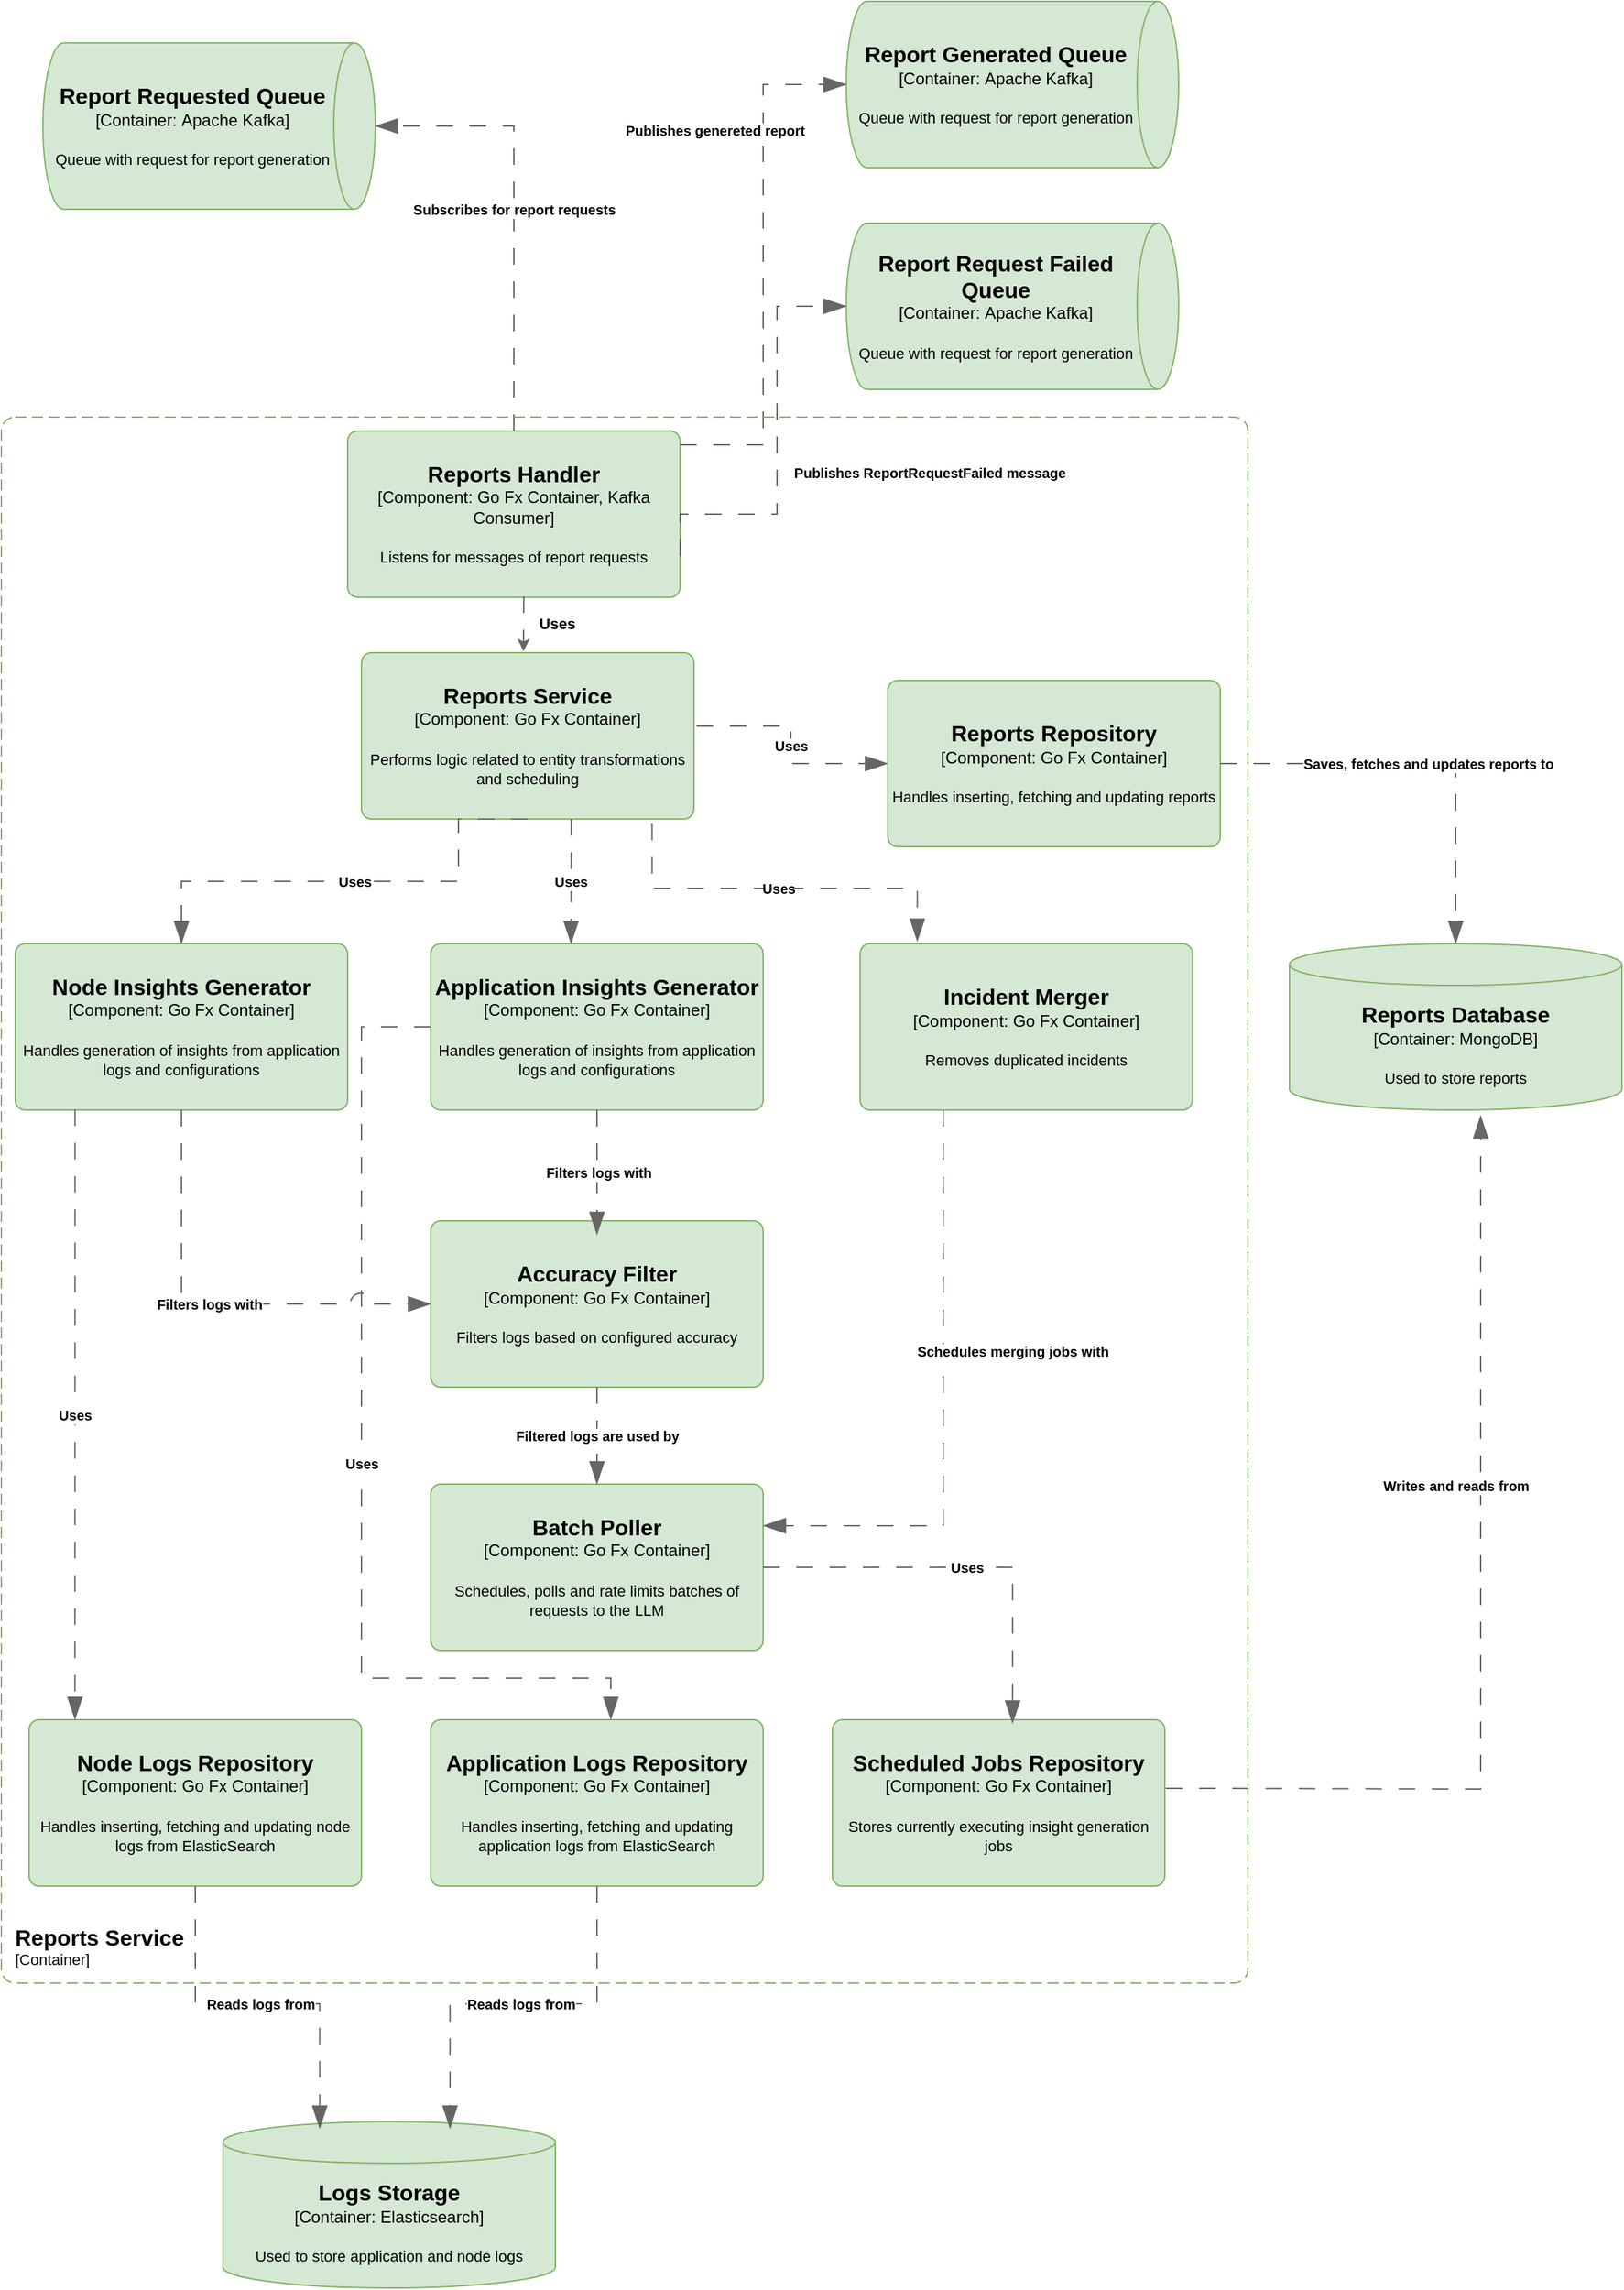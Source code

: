 <mxfile version="24.9.3">
  <diagram name="Strona-1" id="VJrYIUewzFAKzoS3vrFh">
    <mxGraphModel dx="1863" dy="1873" grid="0" gridSize="10" guides="1" tooltips="1" connect="1" arrows="1" fold="1" page="1" pageScale="1" pageWidth="2339" pageHeight="3300" math="0" shadow="0">
      <root>
        <mxCell id="0" />
        <mxCell id="1" parent="0" />
        <object placeholders="1" c4Name="Reports Handler" c4Type="Component" c4Technology="Go Fx Container, Kafka Consumer" c4Description="Listens for messages of report requests" label="&lt;font style=&quot;font-size: 16px&quot;&gt;&lt;b&gt;%c4Name%&lt;/b&gt;&lt;/font&gt;&lt;div&gt;[%c4Type%: %c4Technology%]&lt;/div&gt;&lt;br&gt;&lt;div&gt;&lt;font style=&quot;font-size: 11px&quot;&gt;%c4Description%&lt;/font&gt;&lt;/div&gt;" id="EYxnrFi_tyVWAvCyeVDl-1">
          <mxCell style="rounded=1;whiteSpace=wrap;html=1;labelBackgroundColor=none;fillColor=#d5e8d4;align=center;arcSize=6;strokeColor=#82b366;metaEdit=1;resizable=0;points=[[0.25,0,0],[0.5,0,0],[0.75,0,0],[1,0.25,0],[1,0.5,0],[1,0.75,0],[0.75,1,0],[0.5,1,0],[0.25,1,0],[0,0.75,0],[0,0.5,0],[0,0.25,0]];fontColor=default;" parent="1" vertex="1">
            <mxGeometry x="260" y="450" width="240" height="120" as="geometry" />
          </mxCell>
        </object>
        <object placeholders="1" c4Name="Reports Service" c4Type="Component" c4Technology="Go Fx Container" c4Description="Performs logic related to entity transformations and scheduling" label="&lt;font style=&quot;font-size: 16px&quot;&gt;&lt;b&gt;%c4Name%&lt;/b&gt;&lt;/font&gt;&lt;div&gt;[%c4Type%: %c4Technology%]&lt;/div&gt;&lt;br&gt;&lt;div&gt;&lt;font style=&quot;font-size: 11px&quot;&gt;%c4Description%&lt;/font&gt;&lt;/div&gt;" id="EYxnrFi_tyVWAvCyeVDl-2">
          <mxCell style="rounded=1;whiteSpace=wrap;html=1;labelBackgroundColor=none;fillColor=#d5e8d4;align=center;arcSize=6;strokeColor=#82b366;metaEdit=1;resizable=0;points=[[0.25,0,0],[0.5,0,0],[0.75,0,0],[1,0.25,0],[1,0.5,0],[1,0.75,0],[0.75,1,0],[0.5,1,0],[0.25,1,0],[0,0.75,0],[0,0.5,0],[0,0.25,0]];fontColor=default;" parent="1" vertex="1">
            <mxGeometry x="270" y="610" width="240" height="120" as="geometry" />
          </mxCell>
        </object>
        <object placeholders="1" c4Name="Application Logs Repository" c4Type="Component" c4Technology="Go Fx Container" c4Description="Handles inserting, fetching and updating application logs from ElasticSearch" label="&lt;font style=&quot;font-size: 16px&quot;&gt;&lt;b&gt;%c4Name%&lt;/b&gt;&lt;/font&gt;&lt;div&gt;[%c4Type%: %c4Technology%]&lt;/div&gt;&lt;br&gt;&lt;div&gt;&lt;font style=&quot;font-size: 11px&quot;&gt;%c4Description%&lt;/font&gt;&lt;/div&gt;" id="EYxnrFi_tyVWAvCyeVDl-4">
          <mxCell style="rounded=1;whiteSpace=wrap;html=1;labelBackgroundColor=none;fillColor=#d5e8d4;align=center;arcSize=6;strokeColor=#82b366;metaEdit=1;resizable=0;points=[[0.25,0,0],[0.5,0,0],[0.75,0,0],[1,0.25,0],[1,0.5,0],[1,0.75,0],[0.75,1,0],[0.5,1,0],[0.25,1,0],[0,0.75,0],[0,0.5,0],[0,0.25,0]];fontColor=default;" parent="1" vertex="1">
            <mxGeometry x="320" y="1380" width="240" height="120" as="geometry" />
          </mxCell>
        </object>
        <object placeholders="1" c4Name="Node Logs Repository" c4Type="Component" c4Technology="Go Fx Container" c4Description="Handles inserting, fetching and updating node logs from ElasticSearch" label="&lt;font style=&quot;font-size: 16px&quot;&gt;&lt;b&gt;%c4Name%&lt;/b&gt;&lt;/font&gt;&lt;div&gt;[%c4Type%: %c4Technology%]&lt;/div&gt;&lt;br&gt;&lt;div&gt;&lt;font style=&quot;font-size: 11px&quot;&gt;%c4Description%&lt;/font&gt;&lt;/div&gt;" id="EYxnrFi_tyVWAvCyeVDl-5">
          <mxCell style="rounded=1;whiteSpace=wrap;html=1;labelBackgroundColor=none;fillColor=#d5e8d4;align=center;arcSize=6;strokeColor=#82b366;metaEdit=1;resizable=0;points=[[0.25,0,0],[0.5,0,0],[0.75,0,0],[1,0.25,0],[1,0.5,0],[1,0.75,0],[0.75,1,0],[0.5,1,0],[0.25,1,0],[0,0.75,0],[0,0.5,0],[0,0.25,0]];fontColor=default;" parent="1" vertex="1">
            <mxGeometry x="30" y="1380" width="240" height="120" as="geometry" />
          </mxCell>
        </object>
        <object placeholders="1" c4Name="Reports Repository" c4Type="Component" c4Technology="Go Fx Container" c4Description="Handles inserting, fetching and updating reports" label="&lt;font style=&quot;font-size: 16px&quot;&gt;&lt;b&gt;%c4Name%&lt;/b&gt;&lt;/font&gt;&lt;div&gt;[%c4Type%: %c4Technology%]&lt;/div&gt;&lt;br&gt;&lt;div&gt;&lt;font style=&quot;font-size: 11px&quot;&gt;%c4Description%&lt;/font&gt;&lt;/div&gt;" id="EYxnrFi_tyVWAvCyeVDl-6">
          <mxCell style="rounded=1;whiteSpace=wrap;html=1;labelBackgroundColor=none;fillColor=#d5e8d4;align=center;arcSize=6;strokeColor=#82b366;metaEdit=1;resizable=0;points=[[0.25,0,0],[0.5,0,0],[0.75,0,0],[1,0.25,0],[1,0.5,0],[1,0.75,0],[0.75,1,0],[0.5,1,0],[0.25,1,0],[0,0.75,0],[0,0.5,0],[0,0.25,0]];fontColor=default;" parent="1" vertex="1">
            <mxGeometry x="650" y="630" width="240" height="120" as="geometry" />
          </mxCell>
        </object>
        <object placeholders="1" c4Name="Application Insights Generator" c4Type="Component" c4Technology="Go Fx Container" c4Description="Handles generation of insights from application logs and configurations " label="&lt;font style=&quot;font-size: 16px&quot;&gt;&lt;b&gt;%c4Name%&lt;/b&gt;&lt;/font&gt;&lt;div&gt;[%c4Type%: %c4Technology%]&lt;/div&gt;&lt;br&gt;&lt;div&gt;&lt;font style=&quot;font-size: 11px&quot;&gt;%c4Description%&lt;/font&gt;&lt;/div&gt;" id="EYxnrFi_tyVWAvCyeVDl-7">
          <mxCell style="rounded=1;whiteSpace=wrap;html=1;labelBackgroundColor=none;fillColor=#d5e8d4;align=center;arcSize=6;strokeColor=#82b366;metaEdit=1;resizable=0;points=[[0.25,0,0],[0.5,0,0],[0.75,0,0],[1,0.25,0],[1,0.5,0],[1,0.75,0],[0.75,1,0],[0.5,1,0],[0.25,1,0],[0,0.75,0],[0,0.5,0],[0,0.25,0]];fontColor=default;" parent="1" vertex="1">
            <mxGeometry x="320" y="820" width="240" height="120" as="geometry" />
          </mxCell>
        </object>
        <object placeholders="1" c4Name="Node Insights Generator" c4Type="Component" c4Technology="Go Fx Container" c4Description="Handles generation of insights from application logs and configurations " label="&lt;font style=&quot;font-size: 16px&quot;&gt;&lt;b&gt;%c4Name%&lt;/b&gt;&lt;/font&gt;&lt;div&gt;[%c4Type%: %c4Technology%]&lt;/div&gt;&lt;br&gt;&lt;div&gt;&lt;font style=&quot;font-size: 11px&quot;&gt;%c4Description%&lt;/font&gt;&lt;/div&gt;" id="EYxnrFi_tyVWAvCyeVDl-8">
          <mxCell style="rounded=1;whiteSpace=wrap;html=1;labelBackgroundColor=none;fillColor=#d5e8d4;align=center;arcSize=6;strokeColor=#82b366;metaEdit=1;resizable=0;points=[[0.25,0,0],[0.5,0,0],[0.75,0,0],[1,0.25,0],[1,0.5,0],[1,0.75,0],[0.75,1,0],[0.5,1,0],[0.25,1,0],[0,0.75,0],[0,0.5,0],[0,0.25,0]];fontColor=default;" parent="1" vertex="1">
            <mxGeometry x="20" y="820" width="240" height="120" as="geometry" />
          </mxCell>
        </object>
        <object placeholders="1" c4Name="Incident Merger" c4Type="Component" c4Technology="Go Fx Container" c4Description="Removes duplicated incidents" label="&lt;font style=&quot;font-size: 16px&quot;&gt;&lt;b&gt;%c4Name%&lt;/b&gt;&lt;/font&gt;&lt;div&gt;[%c4Type%: %c4Technology%]&lt;/div&gt;&lt;br&gt;&lt;div&gt;&lt;font style=&quot;font-size: 11px&quot;&gt;%c4Description%&lt;/font&gt;&lt;/div&gt;" id="EYxnrFi_tyVWAvCyeVDl-9">
          <mxCell style="rounded=1;whiteSpace=wrap;html=1;labelBackgroundColor=none;fillColor=#d5e8d4;align=center;arcSize=6;strokeColor=#82b366;metaEdit=1;resizable=0;points=[[0.25,0,0],[0.5,0,0],[0.75,0,0],[1,0.25,0],[1,0.5,0],[1,0.75,0],[0.75,1,0],[0.5,1,0],[0.25,1,0],[0,0.75,0],[0,0.5,0],[0,0.25,0]];fontColor=default;" parent="1" vertex="1">
            <mxGeometry x="630" y="820" width="240" height="120" as="geometry" />
          </mxCell>
        </object>
        <object placeholders="1" c4Name="Batch Poller" c4Type="Component" c4Technology="Go Fx Container" c4Description="Schedules, polls and rate limits batches of requests to the LLM" label="&lt;font style=&quot;font-size: 16px&quot;&gt;&lt;b&gt;%c4Name%&lt;/b&gt;&lt;/font&gt;&lt;div&gt;[%c4Type%: %c4Technology%]&lt;/div&gt;&lt;br&gt;&lt;div&gt;&lt;font style=&quot;font-size: 11px&quot;&gt;%c4Description%&lt;/font&gt;&lt;/div&gt;" id="EYxnrFi_tyVWAvCyeVDl-10">
          <mxCell style="rounded=1;whiteSpace=wrap;html=1;labelBackgroundColor=none;fillColor=#d5e8d4;align=center;arcSize=6;strokeColor=#82b366;metaEdit=1;resizable=0;points=[[0.25,0,0],[0.5,0,0],[0.75,0,0],[1,0.25,0],[1,0.5,0],[1,0.75,0],[0.75,1,0],[0.5,1,0],[0.25,1,0],[0,0.75,0],[0,0.5,0],[0,0.25,0]];fontColor=default;" parent="1" vertex="1">
            <mxGeometry x="320" y="1210" width="240" height="120" as="geometry" />
          </mxCell>
        </object>
        <object placeholders="1" c4Name="Scheduled Jobs Repository" c4Type="Component" c4Technology="Go Fx Container" c4Description="Stores currently executing insight generation jobs" label="&lt;font style=&quot;font-size: 16px&quot;&gt;&lt;b&gt;%c4Name%&lt;/b&gt;&lt;/font&gt;&lt;div&gt;[%c4Type%: %c4Technology%]&lt;/div&gt;&lt;br&gt;&lt;div&gt;&lt;font style=&quot;font-size: 11px&quot;&gt;%c4Description%&lt;/font&gt;&lt;/div&gt;" id="EYxnrFi_tyVWAvCyeVDl-11">
          <mxCell style="rounded=1;whiteSpace=wrap;html=1;labelBackgroundColor=none;fillColor=#d5e8d4;align=center;arcSize=6;strokeColor=#82b366;metaEdit=1;resizable=0;points=[[0.25,0,0],[0.5,0,0],[0.75,0,0],[1,0.25,0],[1,0.5,0],[1,0.75,0],[0.75,1,0],[0.5,1,0],[0.25,1,0],[0,0.75,0],[0,0.5,0],[0,0.25,0]];fontColor=default;" parent="1" vertex="1">
            <mxGeometry x="610" y="1380" width="240" height="120" as="geometry" />
          </mxCell>
        </object>
        <object placeholders="1" c4Name="Report Requested Queue" c4Type="Container" c4Technology="Apache Kafka" c4Description="Queue with request for report generation" label="&lt;font style=&quot;font-size: 16px&quot;&gt;&lt;b&gt;%c4Name%&lt;/b&gt;&lt;/font&gt;&lt;div&gt;[%c4Type%:&amp;nbsp;%c4Technology%]&lt;/div&gt;&lt;br&gt;&lt;div&gt;&lt;font style=&quot;font-size: 11px&quot;&gt;&lt;font&gt;%c4Description%&lt;/font&gt;&lt;/font&gt;&lt;/div&gt;" id="EYxnrFi_tyVWAvCyeVDl-12">
          <mxCell style="shape=cylinder3;size=15;direction=south;whiteSpace=wrap;html=1;boundedLbl=1;rounded=0;labelBackgroundColor=none;fillColor=#d5e8d4;fontSize=12;align=center;strokeColor=#82b366;metaEdit=1;points=[[0.5,0,0],[1,0.25,0],[1,0.5,0],[1,0.75,0],[0.5,1,0],[0,0.75,0],[0,0.5,0],[0,0.25,0]];resizable=0;fontColor=default;" parent="1" vertex="1">
            <mxGeometry x="40" y="170" width="240" height="120" as="geometry" />
          </mxCell>
        </object>
        <object placeholders="1" c4Name="Report Generated Queue" c4Type="Container" c4Technology="Apache Kafka" c4Description="Queue with request for report generation" label="&lt;font style=&quot;font-size: 16px&quot;&gt;&lt;b&gt;%c4Name%&lt;/b&gt;&lt;/font&gt;&lt;div&gt;[%c4Type%:&amp;nbsp;%c4Technology%]&lt;/div&gt;&lt;br&gt;&lt;div&gt;&lt;font style=&quot;font-size: 11px&quot;&gt;&lt;font&gt;%c4Description%&lt;/font&gt;&lt;/font&gt;&lt;/div&gt;" id="EYxnrFi_tyVWAvCyeVDl-13">
          <mxCell style="shape=cylinder3;size=15;direction=south;whiteSpace=wrap;html=1;boundedLbl=1;rounded=0;labelBackgroundColor=none;fillColor=#d5e8d4;fontSize=12;align=center;strokeColor=#82b366;metaEdit=1;points=[[0.5,0,0],[1,0.25,0],[1,0.5,0],[1,0.75,0],[0.5,1,0],[0,0.75,0],[0,0.5,0],[0,0.25,0]];resizable=0;fontColor=default;" parent="1" vertex="1">
            <mxGeometry x="620" y="140" width="240" height="120" as="geometry" />
          </mxCell>
        </object>
        <object placeholders="1" c4Name="Report Request Failed Queue" c4Type="Container" c4Technology="Apache Kafka" c4Description="Queue with request for report generation" label="&lt;font style=&quot;font-size: 16px&quot;&gt;&lt;b&gt;%c4Name%&lt;/b&gt;&lt;/font&gt;&lt;div&gt;[%c4Type%:&amp;nbsp;%c4Technology%]&lt;/div&gt;&lt;br&gt;&lt;div&gt;&lt;font style=&quot;font-size: 11px&quot;&gt;&lt;font&gt;%c4Description%&lt;/font&gt;&lt;/font&gt;&lt;/div&gt;" id="EYxnrFi_tyVWAvCyeVDl-14">
          <mxCell style="shape=cylinder3;size=15;direction=south;whiteSpace=wrap;html=1;boundedLbl=1;rounded=0;labelBackgroundColor=none;fillColor=#d5e8d4;fontSize=12;align=center;strokeColor=#82b366;metaEdit=1;points=[[0.5,0,0],[1,0.25,0],[1,0.5,0],[1,0.75,0],[0.5,1,0],[0,0.75,0],[0,0.5,0],[0,0.25,0]];resizable=0;fontColor=default;" parent="1" vertex="1">
            <mxGeometry x="620" y="300" width="240" height="120" as="geometry" />
          </mxCell>
        </object>
        <object placeholders="1" c4Type="Relationship" c4Description="Subscribes for report requests" label="&lt;div style=&quot;text-align: left&quot;&gt;&lt;div style=&quot;text-align: center&quot;&gt;&lt;b&gt;%c4Description%&lt;/b&gt;&lt;/div&gt;&lt;/div&gt;" id="EYxnrFi_tyVWAvCyeVDl-17">
          <mxCell style="endArrow=blockThin;html=1;fontSize=10;fontColor=default;strokeWidth=1;endFill=1;strokeColor=#666666;elbow=vertical;metaEdit=1;endSize=14;startSize=14;jumpStyle=arc;jumpSize=16;rounded=0;edgeStyle=orthogonalEdgeStyle;entryX=0.5;entryY=0;entryDx=0;entryDy=0;entryPerimeter=0;exitX=0.5;exitY=0;exitDx=0;exitDy=0;exitPerimeter=0;fillColor=#f5f5f5;dashed=1;dashPattern=12 12;" parent="1" source="EYxnrFi_tyVWAvCyeVDl-1" target="EYxnrFi_tyVWAvCyeVDl-12" edge="1">
            <mxGeometry width="240" relative="1" as="geometry">
              <mxPoint x="360" y="490" as="sourcePoint" />
              <mxPoint x="600" y="490" as="targetPoint" />
            </mxGeometry>
          </mxCell>
        </object>
        <object placeholders="1" c4Type="Relationship" c4Description="Publishes genereted report" label="&lt;div style=&quot;text-align: left&quot;&gt;&lt;div style=&quot;text-align: center&quot;&gt;&lt;b&gt;%c4Description%&lt;/b&gt;&lt;/div&gt;&lt;/div&gt;" id="EYxnrFi_tyVWAvCyeVDl-18">
          <mxCell style="endArrow=blockThin;html=1;fontSize=10;fontColor=default;strokeWidth=1;endFill=1;strokeColor=#666666;elbow=vertical;metaEdit=1;endSize=14;startSize=14;jumpStyle=arc;jumpSize=16;rounded=0;edgeStyle=orthogonalEdgeStyle;entryX=0.5;entryY=1;entryDx=0;entryDy=0;entryPerimeter=0;fillColor=#f5f5f5;dashed=1;dashPattern=12 12;" parent="1" target="EYxnrFi_tyVWAvCyeVDl-13" edge="1">
            <mxGeometry x="0.512" y="35" width="240" relative="1" as="geometry">
              <mxPoint x="500" y="460" as="sourcePoint" />
              <mxPoint x="580" y="480" as="targetPoint" />
              <mxPoint as="offset" />
              <Array as="points">
                <mxPoint x="500" y="460" />
                <mxPoint x="560" y="460" />
                <mxPoint x="560" y="200" />
              </Array>
            </mxGeometry>
          </mxCell>
        </object>
        <object placeholders="1" c4Type="Relationship" c4Description="Publishes ReportRequestFailed message" label="&lt;div style=&quot;text-align: left&quot;&gt;&lt;div style=&quot;text-align: center&quot;&gt;&lt;b&gt;%c4Description%&lt;/b&gt;&lt;/div&gt;&lt;/div&gt;" id="EYxnrFi_tyVWAvCyeVDl-19">
          <mxCell style="endArrow=blockThin;html=1;fontSize=10;fontColor=default;strokeWidth=1;endFill=1;strokeColor=#666666;elbow=vertical;metaEdit=1;endSize=14;startSize=14;jumpStyle=arc;jumpSize=16;rounded=0;edgeStyle=orthogonalEdgeStyle;entryX=0.5;entryY=1;entryDx=0;entryDy=0;entryPerimeter=0;exitX=1;exitY=0.75;exitDx=0;exitDy=0;exitPerimeter=0;fillColor=#f5f5f5;dashed=1;dashPattern=12 12;" parent="1" source="EYxnrFi_tyVWAvCyeVDl-1" target="EYxnrFi_tyVWAvCyeVDl-14" edge="1">
            <mxGeometry x="-0.133" y="-110" width="240" relative="1" as="geometry">
              <mxPoint x="340" y="480" as="sourcePoint" />
              <mxPoint x="580" y="480" as="targetPoint" />
              <Array as="points">
                <mxPoint x="500" y="510" />
                <mxPoint x="570" y="510" />
                <mxPoint x="570" y="360" />
              </Array>
              <mxPoint as="offset" />
            </mxGeometry>
          </mxCell>
        </object>
        <object placeholders="1" c4Type="Relationship" c4Description="Uses" label="&lt;div style=&quot;text-align: left&quot;&gt;&lt;div style=&quot;text-align: center&quot;&gt;&lt;b&gt;%c4Description%&lt;/b&gt;&lt;/div&gt;&lt;/div&gt;" id="EYxnrFi_tyVWAvCyeVDl-23">
          <mxCell style="endArrow=blockThin;html=1;fontSize=10;fontColor=default;strokeWidth=1;endFill=1;strokeColor=#666666;elbow=vertical;metaEdit=1;endSize=14;startSize=14;jumpStyle=arc;jumpSize=16;rounded=0;edgeStyle=orthogonalEdgeStyle;exitX=0.18;exitY=0.997;exitDx=0;exitDy=0;exitPerimeter=0;entryX=0.138;entryY=0;entryDx=0;entryDy=0;entryPerimeter=0;fillColor=#f5f5f5;dashed=1;dashPattern=12 12;" parent="1" source="EYxnrFi_tyVWAvCyeVDl-8" target="EYxnrFi_tyVWAvCyeVDl-5" edge="1">
            <mxGeometry width="240" relative="1" as="geometry">
              <mxPoint x="300" y="1020" as="sourcePoint" />
              <mxPoint x="540" y="1020" as="targetPoint" />
            </mxGeometry>
          </mxCell>
        </object>
        <object placeholders="1" c4Type="Relationship" c4Description="Uses" label="&lt;div style=&quot;text-align: left&quot;&gt;&lt;div style=&quot;text-align: center&quot;&gt;&lt;b&gt;%c4Description%&lt;/b&gt;&lt;/div&gt;&lt;/div&gt;" id="EYxnrFi_tyVWAvCyeVDl-24">
          <mxCell style="endArrow=blockThin;html=1;fontSize=10;fontColor=default;strokeWidth=1;endFill=1;strokeColor=#666666;elbow=vertical;metaEdit=1;endSize=14;startSize=14;jumpStyle=arc;jumpSize=16;rounded=0;edgeStyle=orthogonalEdgeStyle;exitX=0;exitY=0.5;exitDx=0;exitDy=0;exitPerimeter=0;fillColor=#f5f5f5;dashed=1;dashPattern=12 12;" parent="1" source="EYxnrFi_tyVWAvCyeVDl-7" target="EYxnrFi_tyVWAvCyeVDl-4" edge="1">
            <mxGeometry width="240" relative="1" as="geometry">
              <mxPoint x="300" y="1020" as="sourcePoint" />
              <mxPoint x="450" y="1240" as="targetPoint" />
              <Array as="points">
                <mxPoint x="270" y="880" />
                <mxPoint x="270" y="1350" />
                <mxPoint x="450" y="1350" />
              </Array>
            </mxGeometry>
          </mxCell>
        </object>
        <object placeholders="1" c4Type="Relationship" c4Description="Uses" label="&lt;div style=&quot;text-align: left&quot;&gt;&lt;div style=&quot;text-align: center&quot;&gt;&lt;b&gt;%c4Description%&lt;/b&gt;&lt;/div&gt;&lt;/div&gt;" id="EYxnrFi_tyVWAvCyeVDl-25">
          <mxCell style="endArrow=blockThin;html=1;fontSize=10;fontColor=default;strokeWidth=1;endFill=1;strokeColor=#666666;elbow=vertical;metaEdit=1;endSize=14;startSize=14;jumpStyle=arc;jumpSize=16;rounded=0;edgeStyle=orthogonalEdgeStyle;entryX=0.542;entryY=0.022;entryDx=0;entryDy=0;entryPerimeter=0;exitX=1;exitY=0.5;exitDx=0;exitDy=0;exitPerimeter=0;fillColor=#f5f5f5;dashed=1;dashPattern=12 12;" parent="1" source="EYxnrFi_tyVWAvCyeVDl-10" target="EYxnrFi_tyVWAvCyeVDl-11" edge="1">
            <mxGeometry width="240" relative="1" as="geometry">
              <mxPoint x="300" y="1020" as="sourcePoint" />
              <mxPoint x="540" y="1020" as="targetPoint" />
            </mxGeometry>
          </mxCell>
        </object>
        <object placeholders="1" c4Type="Relationship" c4Description="Schedules merging jobs with" label="&lt;div style=&quot;text-align: left&quot;&gt;&lt;div style=&quot;text-align: center&quot;&gt;&lt;b&gt;%c4Description%&lt;/b&gt;&lt;/div&gt;&lt;/div&gt;" id="EYxnrFi_tyVWAvCyeVDl-26">
          <mxCell style="endArrow=blockThin;html=1;fontSize=10;fontColor=default;strokeWidth=1;endFill=1;strokeColor=#666666;elbow=vertical;metaEdit=1;endSize=14;startSize=14;jumpStyle=arc;jumpSize=16;rounded=0;edgeStyle=orthogonalEdgeStyle;exitX=0.25;exitY=1;exitDx=0;exitDy=0;exitPerimeter=0;entryX=1;entryY=0.25;entryDx=0;entryDy=0;entryPerimeter=0;fillColor=#f5f5f5;dashed=1;dashPattern=12 12;" parent="1" source="EYxnrFi_tyVWAvCyeVDl-9" target="EYxnrFi_tyVWAvCyeVDl-10" edge="1">
            <mxGeometry x="-0.185" y="50" width="240" relative="1" as="geometry">
              <mxPoint x="300" y="1020" as="sourcePoint" />
              <mxPoint x="540" y="1020" as="targetPoint" />
              <mxPoint y="-1" as="offset" />
            </mxGeometry>
          </mxCell>
        </object>
        <object placeholders="1" c4Type="Relationship" c4Description="Uses" label="&lt;div style=&quot;text-align: left&quot;&gt;&lt;div style=&quot;text-align: center&quot;&gt;&lt;b&gt;%c4Description%&lt;/b&gt;&lt;/div&gt;&lt;/div&gt;" id="EYxnrFi_tyVWAvCyeVDl-27">
          <mxCell style="endArrow=blockThin;html=1;fontSize=10;fontColor=default;strokeWidth=1;endFill=1;strokeColor=#666666;elbow=vertical;metaEdit=1;endSize=14;startSize=14;jumpStyle=arc;jumpSize=16;rounded=0;edgeStyle=orthogonalEdgeStyle;exitX=0.5;exitY=1;exitDx=0;exitDy=0;exitPerimeter=0;entryX=0.5;entryY=0;entryDx=0;entryDy=0;entryPerimeter=0;fillColor=#f5f5f5;dashed=1;dashPattern=12 12;" parent="1" source="EYxnrFi_tyVWAvCyeVDl-2" target="EYxnrFi_tyVWAvCyeVDl-8" edge="1">
            <mxGeometry width="240" relative="1" as="geometry">
              <mxPoint x="430" y="870" as="sourcePoint" />
              <mxPoint x="670" y="870" as="targetPoint" />
              <Array as="points">
                <mxPoint x="340" y="730" />
                <mxPoint x="340" y="775" />
                <mxPoint x="140" y="775" />
              </Array>
            </mxGeometry>
          </mxCell>
        </object>
        <object placeholders="1" c4Type="Relationship" c4Description="Uses" label="&lt;div style=&quot;text-align: left&quot;&gt;&lt;div style=&quot;text-align: center&quot;&gt;&lt;b&gt;%c4Description%&lt;/b&gt;&lt;/div&gt;&lt;/div&gt;" id="EYxnrFi_tyVWAvCyeVDl-28">
          <mxCell style="endArrow=blockThin;html=1;fontSize=10;fontColor=default;strokeWidth=1;endFill=1;strokeColor=#666666;elbow=vertical;metaEdit=1;endSize=14;startSize=14;jumpStyle=arc;jumpSize=16;rounded=0;edgeStyle=orthogonalEdgeStyle;exitX=0.631;exitY=1;exitDx=0;exitDy=0;exitPerimeter=0;entryX=0.422;entryY=0;entryDx=0;entryDy=0;entryPerimeter=0;fillColor=#f5f5f5;dashed=1;dashPattern=12 12;" parent="1" source="EYxnrFi_tyVWAvCyeVDl-2" target="EYxnrFi_tyVWAvCyeVDl-7" edge="1">
            <mxGeometry width="240" relative="1" as="geometry">
              <mxPoint x="430" y="870" as="sourcePoint" />
              <mxPoint x="670" y="870" as="targetPoint" />
            </mxGeometry>
          </mxCell>
        </object>
        <object placeholders="1" c4Type="Relationship" c4Description="Uses" label="&lt;div style=&quot;text-align: left&quot;&gt;&lt;div style=&quot;text-align: center&quot;&gt;&lt;b&gt;%c4Description%&lt;/b&gt;&lt;/div&gt;&lt;/div&gt;" id="EYxnrFi_tyVWAvCyeVDl-29">
          <mxCell style="endArrow=blockThin;html=1;fontSize=10;fontColor=default;strokeWidth=1;endFill=1;strokeColor=#666666;elbow=vertical;metaEdit=1;endSize=14;startSize=14;jumpStyle=arc;jumpSize=16;rounded=0;edgeStyle=orthogonalEdgeStyle;exitX=0.874;exitY=1.028;exitDx=0;exitDy=0;exitPerimeter=0;entryX=0.172;entryY=-0.014;entryDx=0;entryDy=0;entryPerimeter=0;fillColor=#f5f5f5;dashed=1;dashPattern=12 12;" parent="1" source="EYxnrFi_tyVWAvCyeVDl-2" target="EYxnrFi_tyVWAvCyeVDl-9" edge="1">
            <mxGeometry width="240" relative="1" as="geometry">
              <mxPoint x="430" y="870" as="sourcePoint" />
              <mxPoint x="670" y="870" as="targetPoint" />
              <Array as="points">
                <mxPoint x="480" y="780" />
                <mxPoint x="671" y="780" />
              </Array>
            </mxGeometry>
          </mxCell>
        </object>
        <object placeholders="1" c4Name="Logs Storage" c4Type="Container" c4Technology="Elasticsearch" c4Description="Used to store application and node logs" label="&lt;font style=&quot;font-size: 16px&quot;&gt;&lt;b&gt;%c4Name%&lt;/b&gt;&lt;/font&gt;&lt;div&gt;[%c4Type%:&amp;nbsp;%c4Technology%]&lt;/div&gt;&lt;br&gt;&lt;div&gt;&lt;font style=&quot;font-size: 11px&quot;&gt;&lt;font&gt;%c4Description%&lt;/font&gt;&lt;/font&gt;&lt;/div&gt;" id="EYxnrFi_tyVWAvCyeVDl-30">
          <mxCell style="shape=cylinder3;size=15;whiteSpace=wrap;html=1;boundedLbl=1;rounded=0;labelBackgroundColor=none;fillColor=#d5e8d4;fontSize=12;align=center;strokeColor=#82b366;metaEdit=1;points=[[0.5,0,0],[1,0.25,0],[1,0.5,0],[1,0.75,0],[0.5,1,0],[0,0.75,0],[0,0.5,0],[0,0.25,0]];resizable=0;fontColor=default;" parent="1" vertex="1">
            <mxGeometry x="170" y="1670" width="240" height="120" as="geometry" />
          </mxCell>
        </object>
        <object placeholders="1" c4Name="Reports Database" c4Type="Container" c4Technology="MongoDB" c4Description="Used to store reports" label="&lt;font style=&quot;font-size: 16px&quot;&gt;&lt;b&gt;%c4Name%&lt;/b&gt;&lt;/font&gt;&lt;div&gt;[%c4Type%:&amp;nbsp;%c4Technology%]&lt;/div&gt;&lt;br&gt;&lt;div&gt;&lt;font style=&quot;font-size: 11px&quot;&gt;&lt;font&gt;%c4Description%&lt;/font&gt;&lt;/font&gt;&lt;/div&gt;" id="EYxnrFi_tyVWAvCyeVDl-32">
          <mxCell style="shape=cylinder3;size=15;whiteSpace=wrap;html=1;boundedLbl=1;rounded=0;labelBackgroundColor=none;fillColor=#d5e8d4;fontSize=12;align=center;strokeColor=#82b366;metaEdit=1;points=[[0.5,0,0],[1,0.25,0],[1,0.5,0],[1,0.75,0],[0.5,1,0],[0,0.75,0],[0,0.5,0],[0,0.25,0]];resizable=0;fontColor=default;" parent="1" vertex="1">
            <mxGeometry x="940" y="820" width="240" height="120" as="geometry" />
          </mxCell>
        </object>
        <object placeholders="1" c4Type="Relationship" c4Description="Uses" label="&lt;div style=&quot;text-align: left&quot;&gt;&lt;div style=&quot;text-align: center&quot;&gt;&lt;b&gt;%c4Description%&lt;/b&gt;&lt;/div&gt;&lt;/div&gt;" id="EYxnrFi_tyVWAvCyeVDl-33">
          <mxCell style="endArrow=blockThin;html=1;fontSize=10;fontColor=default;strokeWidth=1;endFill=1;strokeColor=#666666;elbow=vertical;metaEdit=1;endSize=14;startSize=14;jumpStyle=arc;jumpSize=16;rounded=0;edgeStyle=orthogonalEdgeStyle;exitX=1.008;exitY=0.442;exitDx=0;exitDy=0;exitPerimeter=0;entryX=0;entryY=0.5;entryDx=0;entryDy=0;entryPerimeter=0;fillColor=#f5f5f5;dashed=1;dashPattern=12 12;" parent="1" source="EYxnrFi_tyVWAvCyeVDl-2" target="EYxnrFi_tyVWAvCyeVDl-6" edge="1">
            <mxGeometry width="240" relative="1" as="geometry">
              <mxPoint x="550" y="830" as="sourcePoint" />
              <mxPoint x="790" y="830" as="targetPoint" />
            </mxGeometry>
          </mxCell>
        </object>
        <object placeholders="1" c4Type="Relationship" c4Description="Saves, fetches and updates reports to " label="&lt;div style=&quot;text-align: left&quot;&gt;&lt;div style=&quot;text-align: center&quot;&gt;&lt;b&gt;%c4Description%&lt;/b&gt;&lt;/div&gt;&lt;/div&gt;" id="EYxnrFi_tyVWAvCyeVDl-34">
          <mxCell style="endArrow=blockThin;html=1;fontSize=10;fontColor=default;strokeWidth=1;endFill=1;strokeColor=#666666;elbow=vertical;metaEdit=1;endSize=14;startSize=14;jumpStyle=arc;jumpSize=16;rounded=0;edgeStyle=orthogonalEdgeStyle;exitX=1;exitY=0.5;exitDx=0;exitDy=0;exitPerimeter=0;entryX=0.5;entryY=0;entryDx=0;entryDy=0;entryPerimeter=0;fillColor=#f5f5f5;dashed=1;dashPattern=12 12;" parent="1" source="EYxnrFi_tyVWAvCyeVDl-6" target="EYxnrFi_tyVWAvCyeVDl-32" edge="1">
            <mxGeometry width="240" relative="1" as="geometry">
              <mxPoint x="600" y="950" as="sourcePoint" />
              <mxPoint x="840" y="950" as="targetPoint" />
            </mxGeometry>
          </mxCell>
        </object>
        <object placeholders="1" c4Type="Relationship" c4Description="Reads logs from " label="&lt;div style=&quot;text-align: left&quot;&gt;&lt;div style=&quot;text-align: center&quot;&gt;&lt;b&gt;%c4Description%&lt;/b&gt;&lt;/div&gt;&lt;/div&gt;" id="EYxnrFi_tyVWAvCyeVDl-35">
          <mxCell style="endArrow=blockThin;html=1;fontSize=10;fontColor=default;strokeWidth=1;endFill=1;strokeColor=#666666;elbow=vertical;metaEdit=1;endSize=14;startSize=14;jumpStyle=arc;jumpSize=16;rounded=0;edgeStyle=orthogonalEdgeStyle;exitX=0.5;exitY=1;exitDx=0;exitDy=0;exitPerimeter=0;entryX=0.291;entryY=0.041;entryDx=0;entryDy=0;entryPerimeter=0;fillColor=#f5f5f5;dashed=1;dashPattern=12 12;" parent="1" source="EYxnrFi_tyVWAvCyeVDl-5" target="EYxnrFi_tyVWAvCyeVDl-30" edge="1">
            <mxGeometry x="-0.002" width="240" relative="1" as="geometry">
              <mxPoint x="270" y="1480" as="sourcePoint" />
              <mxPoint x="510" y="1480" as="targetPoint" />
              <mxPoint as="offset" />
            </mxGeometry>
          </mxCell>
        </object>
        <object placeholders="1" c4Type="Relationship" c4Description="Reads logs from" label="&lt;div style=&quot;text-align: left&quot;&gt;&lt;div style=&quot;text-align: center&quot;&gt;&lt;b&gt;%c4Description%&lt;/b&gt;&lt;/div&gt;&lt;/div&gt;" id="EYxnrFi_tyVWAvCyeVDl-36">
          <mxCell style="endArrow=blockThin;html=1;fontSize=10;fontColor=default;strokeWidth=1;endFill=1;strokeColor=#666666;elbow=vertical;metaEdit=1;endSize=14;startSize=14;jumpStyle=arc;jumpSize=16;rounded=0;edgeStyle=orthogonalEdgeStyle;exitX=0.5;exitY=1;exitDx=0;exitDy=0;exitPerimeter=0;entryX=0.683;entryY=0.041;entryDx=0;entryDy=0;entryPerimeter=0;fillColor=#f5f5f5;dashed=1;dashPattern=12 12;" parent="1" source="EYxnrFi_tyVWAvCyeVDl-4" target="EYxnrFi_tyVWAvCyeVDl-30" edge="1">
            <mxGeometry width="240" relative="1" as="geometry">
              <mxPoint x="270" y="1480" as="sourcePoint" />
              <mxPoint x="510" y="1480" as="targetPoint" />
            </mxGeometry>
          </mxCell>
        </object>
        <object placeholders="1" c4Type="Relationship" c4Description="Writes and reads from" label="&lt;div style=&quot;text-align: left&quot;&gt;&lt;div style=&quot;text-align: center&quot;&gt;&lt;b&gt;%c4Description%&lt;/b&gt;&lt;/div&gt;&lt;/div&gt;" id="EYxnrFi_tyVWAvCyeVDl-37">
          <mxCell style="endArrow=blockThin;html=1;fontSize=10;fontColor=default;strokeWidth=1;endFill=1;strokeColor=#666666;elbow=vertical;metaEdit=1;endSize=14;startSize=14;jumpStyle=arc;jumpSize=16;rounded=0;edgeStyle=orthogonalEdgeStyle;entryX=0.575;entryY=1.033;entryDx=0;entryDy=0;entryPerimeter=0;exitX=1.003;exitY=0.412;exitDx=0;exitDy=0;exitPerimeter=0;fillColor=#f5f5f5;dashed=1;dashPattern=12 12;" parent="1" source="EYxnrFi_tyVWAvCyeVDl-11" target="EYxnrFi_tyVWAvCyeVDl-32" edge="1">
            <mxGeometry x="0.254" y="18" width="240" relative="1" as="geometry">
              <mxPoint x="870" y="1450" as="sourcePoint" />
              <mxPoint x="730" y="1560" as="targetPoint" />
              <Array as="points">
                <mxPoint x="870" y="1429" />
                <mxPoint x="1078" y="1430" />
              </Array>
              <mxPoint y="1" as="offset" />
            </mxGeometry>
          </mxCell>
        </object>
        <object placeholders="1" c4Name="Accuracy Filter" c4Type="Component" c4Technology="Go Fx Container" c4Description="Filters logs based on configured accuracy" label="&lt;font style=&quot;font-size: 16px&quot;&gt;&lt;b&gt;%c4Name%&lt;/b&gt;&lt;/font&gt;&lt;div&gt;[%c4Type%: %c4Technology%]&lt;/div&gt;&lt;br&gt;&lt;div&gt;&lt;font style=&quot;font-size: 11px&quot;&gt;%c4Description%&lt;/font&gt;&lt;/div&gt;" id="EYxnrFi_tyVWAvCyeVDl-38">
          <mxCell style="rounded=1;whiteSpace=wrap;html=1;labelBackgroundColor=none;fillColor=#d5e8d4;align=center;arcSize=6;strokeColor=#82b366;metaEdit=1;resizable=0;points=[[0.25,0,0],[0.5,0,0],[0.75,0,0],[1,0.25,0],[1,0.5,0],[1,0.75,0],[0.75,1,0],[0.5,1,0],[0.25,1,0],[0,0.75,0],[0,0.5,0],[0,0.25,0]];fontColor=default;" parent="1" vertex="1">
            <mxGeometry x="320" y="1020" width="240" height="120" as="geometry" />
          </mxCell>
        </object>
        <object placeholders="1" c4Type="Relationship" c4Description="Filters logs with" label="&lt;div style=&quot;text-align: left&quot;&gt;&lt;div style=&quot;text-align: center&quot;&gt;&lt;b&gt;%c4Description%&lt;/b&gt;&lt;/div&gt;&lt;/div&gt;" id="EYxnrFi_tyVWAvCyeVDl-39">
          <mxCell style="endArrow=blockThin;html=1;fontSize=10;fontColor=default;strokeWidth=1;endFill=1;strokeColor=#666666;elbow=vertical;metaEdit=1;endSize=14;startSize=14;jumpStyle=arc;jumpSize=16;rounded=0;edgeStyle=orthogonalEdgeStyle;exitX=0.5;exitY=1;exitDx=0;exitDy=0;exitPerimeter=0;entryX=0;entryY=0.5;entryDx=0;entryDy=0;entryPerimeter=0;fillColor=#f5f5f5;dashed=1;dashPattern=12 12;" parent="1" source="EYxnrFi_tyVWAvCyeVDl-8" target="EYxnrFi_tyVWAvCyeVDl-38" edge="1">
            <mxGeometry width="240" relative="1" as="geometry">
              <mxPoint x="380" y="1130" as="sourcePoint" />
              <mxPoint x="620" y="1130" as="targetPoint" />
            </mxGeometry>
          </mxCell>
        </object>
        <object placeholders="1" c4Type="Relationship" c4Description="Filters logs with" label="&lt;div style=&quot;text-align: left&quot;&gt;&lt;div style=&quot;text-align: center&quot;&gt;&lt;b&gt;%c4Description%&lt;/b&gt;&lt;/div&gt;&lt;/div&gt;" id="EYxnrFi_tyVWAvCyeVDl-40">
          <mxCell style="endArrow=blockThin;html=1;fontSize=10;fontColor=default;strokeWidth=1;endFill=1;strokeColor=#666666;elbow=vertical;metaEdit=1;endSize=14;startSize=14;jumpStyle=arc;jumpSize=16;rounded=0;edgeStyle=orthogonalEdgeStyle;exitX=0.5;exitY=1;exitDx=0;exitDy=0;exitPerimeter=0;fillColor=#f5f5f5;dashed=1;dashPattern=12 12;" parent="1" source="EYxnrFi_tyVWAvCyeVDl-7" edge="1">
            <mxGeometry width="240" relative="1" as="geometry">
              <mxPoint x="380" y="1130" as="sourcePoint" />
              <mxPoint x="440" y="1030" as="targetPoint" />
            </mxGeometry>
          </mxCell>
        </object>
        <object placeholders="1" c4Type="Relationship" c4Description="Filtered logs are used by" label="&lt;div style=&quot;text-align: left&quot;&gt;&lt;div style=&quot;text-align: center&quot;&gt;&lt;b&gt;%c4Description%&lt;/b&gt;&lt;/div&gt;&lt;/div&gt;" id="EYxnrFi_tyVWAvCyeVDl-41">
          <mxCell style="endArrow=blockThin;html=1;fontSize=10;fontColor=default;strokeWidth=1;endFill=1;strokeColor=#666666;elbow=vertical;metaEdit=1;endSize=14;startSize=14;jumpStyle=arc;jumpSize=16;rounded=0;edgeStyle=orthogonalEdgeStyle;exitX=0.5;exitY=1;exitDx=0;exitDy=0;exitPerimeter=0;entryX=0.5;entryY=0;entryDx=0;entryDy=0;entryPerimeter=0;fillColor=#f5f5f5;dashed=1;dashPattern=12 12;" parent="1" source="EYxnrFi_tyVWAvCyeVDl-38" target="EYxnrFi_tyVWAvCyeVDl-10" edge="1">
            <mxGeometry width="240" relative="1" as="geometry">
              <mxPoint x="380" y="1120" as="sourcePoint" />
              <mxPoint x="620" y="1120" as="targetPoint" />
            </mxGeometry>
          </mxCell>
        </object>
        <object placeholders="1" c4Name="Reports Service" c4Type="SystemScopeBoundary" c4Application="Container" label="&lt;font style=&quot;font-size: 16px&quot;&gt;&lt;b&gt;&lt;div style=&quot;text-align: left&quot;&gt;%c4Name%&lt;/div&gt;&lt;/b&gt;&lt;/font&gt;&lt;div style=&quot;text-align: left&quot;&gt;[%c4Application%]&lt;/div&gt;" id="YDqfWzfgtmuxo4bIOI_M-2">
          <mxCell style="rounded=1;fontSize=11;whiteSpace=wrap;html=1;dashed=1;arcSize=20;fillColor=none;strokeColor=#82b366;labelBackgroundColor=none;align=left;verticalAlign=bottom;labelBorderColor=none;spacingTop=0;spacing=10;dashPattern=8 4;metaEdit=1;rotatable=0;perimeter=rectanglePerimeter;labelPadding=0;allowArrows=0;connectable=0;expand=0;recursiveResize=0;editable=1;pointerEvents=0;absoluteArcSize=1;points=[[0.25,0,0],[0.5,0,0],[0.75,0,0],[1,0.25,0],[1,0.5,0],[1,0.75,0],[0.75,1,0],[0.5,1,0],[0.25,1,0],[0,0.75,0],[0,0.5,0],[0,0.25,0]];fontColor=#080808;" vertex="1" parent="1">
            <mxGeometry x="10" y="440" width="900" height="1130" as="geometry" />
          </mxCell>
        </object>
        <mxCell id="YDqfWzfgtmuxo4bIOI_M-5" value="" style="endArrow=classic;html=1;rounded=0;exitX=0.53;exitY=0.995;exitDx=0;exitDy=0;exitPerimeter=0;dashed=1;dashPattern=12 12;fillColor=#f5f5f5;strokeColor=#666666;" edge="1" parent="1" source="EYxnrFi_tyVWAvCyeVDl-1">
          <mxGeometry width="50" height="50" relative="1" as="geometry">
            <mxPoint x="368" y="636" as="sourcePoint" />
            <mxPoint x="387" y="609" as="targetPoint" />
            <Array as="points">
              <mxPoint x="387" y="589" />
            </Array>
          </mxGeometry>
        </mxCell>
        <mxCell id="YDqfWzfgtmuxo4bIOI_M-6" value="Uses" style="edgeLabel;html=1;align=center;verticalAlign=middle;resizable=0;points=[];fontStyle=1" vertex="1" connectable="0" parent="YDqfWzfgtmuxo4bIOI_M-5">
          <mxGeometry x="-0.432" relative="1" as="geometry">
            <mxPoint x="24" y="8" as="offset" />
          </mxGeometry>
        </mxCell>
      </root>
    </mxGraphModel>
  </diagram>
</mxfile>
